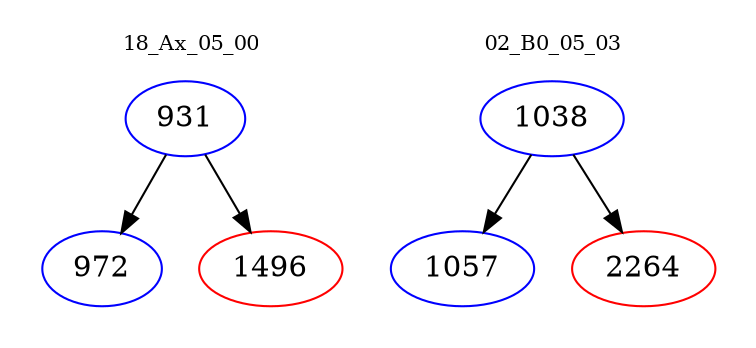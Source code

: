 digraph{
subgraph cluster_0 {
color = white
label = "18_Ax_05_00";
fontsize=10;
T0_931 [label="931", color="blue"]
T0_931 -> T0_972 [color="black"]
T0_972 [label="972", color="blue"]
T0_931 -> T0_1496 [color="black"]
T0_1496 [label="1496", color="red"]
}
subgraph cluster_1 {
color = white
label = "02_B0_05_03";
fontsize=10;
T1_1038 [label="1038", color="blue"]
T1_1038 -> T1_1057 [color="black"]
T1_1057 [label="1057", color="blue"]
T1_1038 -> T1_2264 [color="black"]
T1_2264 [label="2264", color="red"]
}
}
